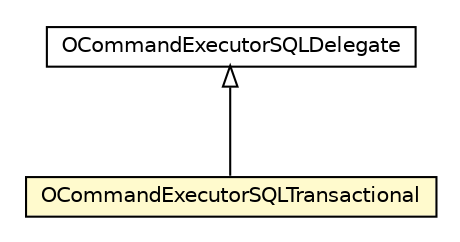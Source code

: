 #!/usr/local/bin/dot
#
# Class diagram 
# Generated by UMLGraph version R5_6-24-gf6e263 (http://www.umlgraph.org/)
#

digraph G {
	edge [fontname="Helvetica",fontsize=10,labelfontname="Helvetica",labelfontsize=10];
	node [fontname="Helvetica",fontsize=10,shape=plaintext];
	nodesep=0.25;
	ranksep=0.5;
	// com.orientechnologies.orient.core.sql.OCommandExecutorSQLTransactional
	c1091856 [label=<<table title="com.orientechnologies.orient.core.sql.OCommandExecutorSQLTransactional" border="0" cellborder="1" cellspacing="0" cellpadding="2" port="p" bgcolor="lemonChiffon" href="./OCommandExecutorSQLTransactional.html">
		<tr><td><table border="0" cellspacing="0" cellpadding="1">
<tr><td align="center" balign="center"> OCommandExecutorSQLTransactional </td></tr>
		</table></td></tr>
		</table>>, URL="./OCommandExecutorSQLTransactional.html", fontname="Helvetica", fontcolor="black", fontsize=10.0];
	// com.orientechnologies.orient.core.sql.OCommandExecutorSQLDelegate
	c1091880 [label=<<table title="com.orientechnologies.orient.core.sql.OCommandExecutorSQLDelegate" border="0" cellborder="1" cellspacing="0" cellpadding="2" port="p" href="./OCommandExecutorSQLDelegate.html">
		<tr><td><table border="0" cellspacing="0" cellpadding="1">
<tr><td align="center" balign="center"> OCommandExecutorSQLDelegate </td></tr>
		</table></td></tr>
		</table>>, URL="./OCommandExecutorSQLDelegate.html", fontname="Helvetica", fontcolor="black", fontsize=10.0];
	//com.orientechnologies.orient.core.sql.OCommandExecutorSQLTransactional extends com.orientechnologies.orient.core.sql.OCommandExecutorSQLDelegate
	c1091880:p -> c1091856:p [dir=back,arrowtail=empty];
}


